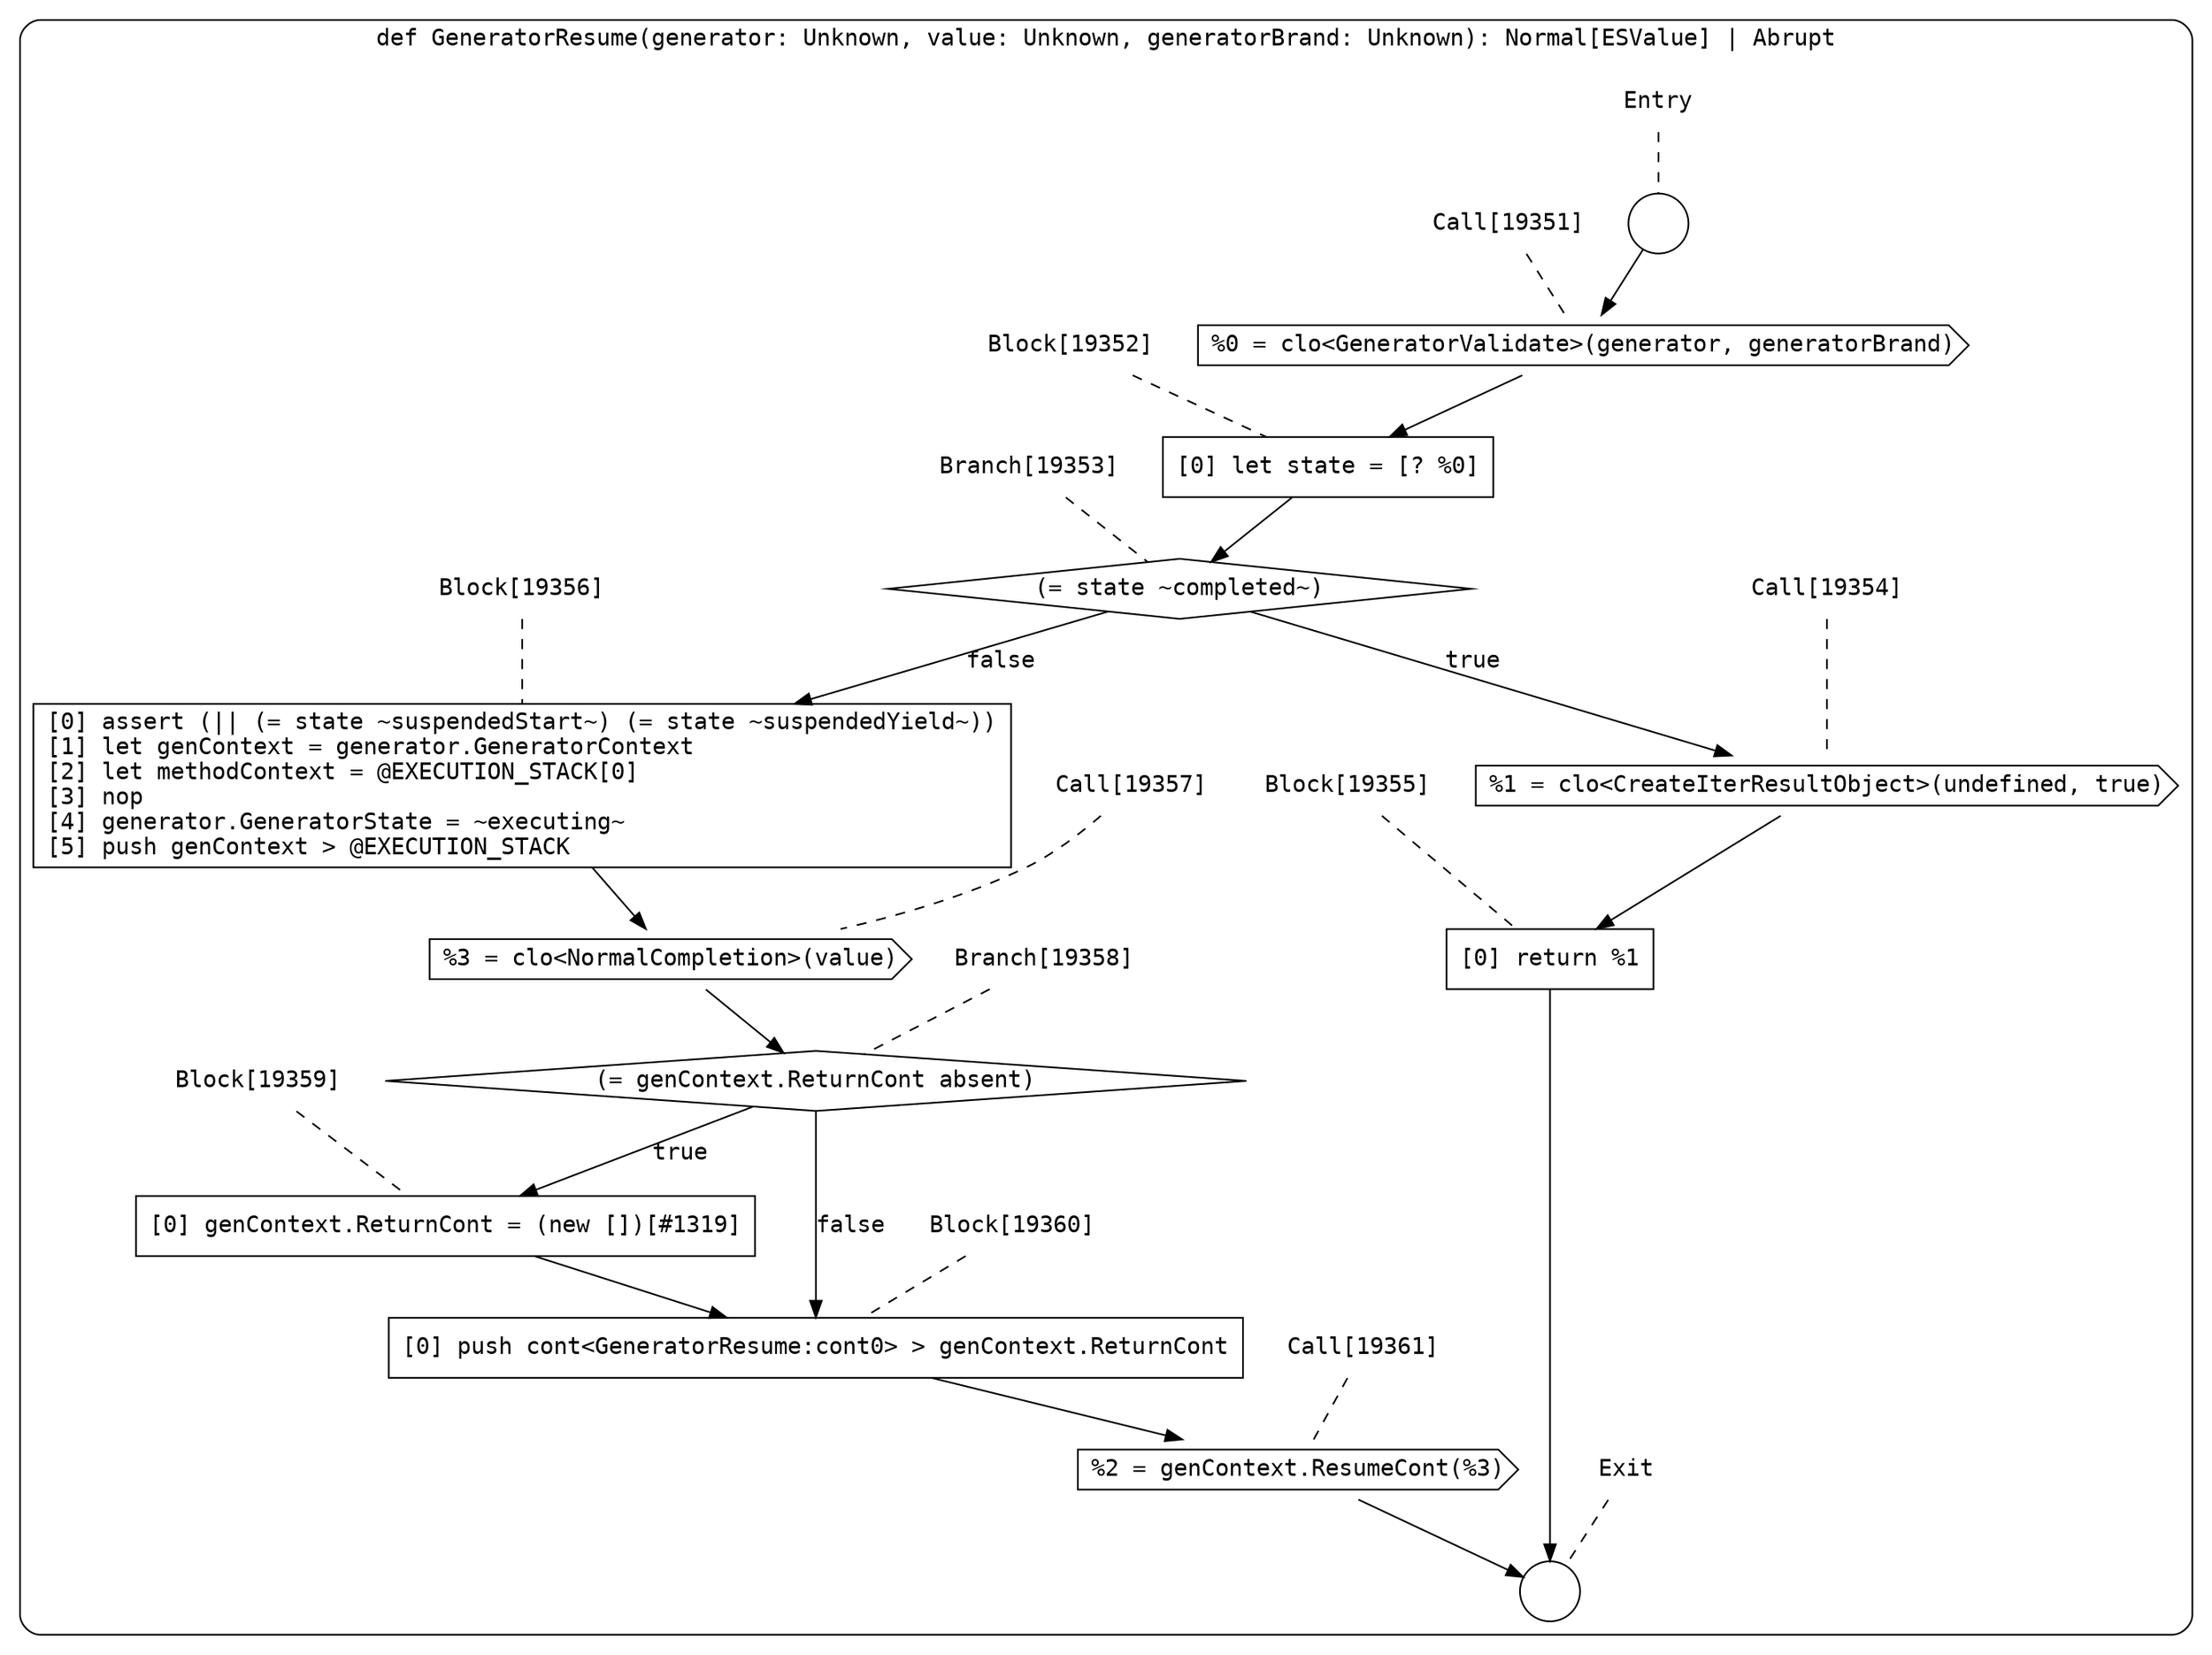 digraph {
  graph [fontname = "Consolas"]
  node [fontname = "Consolas"]
  edge [fontname = "Consolas"]
  subgraph cluster2615 {
    label = "def GeneratorResume(generator: Unknown, value: Unknown, generatorBrand: Unknown): Normal[ESValue] | Abrupt"
    style = rounded
    cluster2615_entry_name [shape=none, label=<<font color="black">Entry</font>>]
    cluster2615_entry_name -> cluster2615_entry [arrowhead=none, color="black", style=dashed]
    cluster2615_entry [shape=circle label=" " color="black" fillcolor="white" style=filled]
    cluster2615_entry -> node19351 [color="black"]
    cluster2615_exit_name [shape=none, label=<<font color="black">Exit</font>>]
    cluster2615_exit_name -> cluster2615_exit [arrowhead=none, color="black", style=dashed]
    cluster2615_exit [shape=circle label=" " color="black" fillcolor="white" style=filled]
    node19351_name [shape=none, label=<<font color="black">Call[19351]</font>>]
    node19351_name -> node19351 [arrowhead=none, color="black", style=dashed]
    node19351 [shape=cds, label=<<font color="black">%0 = clo&lt;GeneratorValidate&gt;(generator, generatorBrand)</font>> color="black" fillcolor="white", style=filled]
    node19351 -> node19352 [color="black"]
    node19352_name [shape=none, label=<<font color="black">Block[19352]</font>>]
    node19352_name -> node19352 [arrowhead=none, color="black", style=dashed]
    node19352 [shape=box, label=<<font color="black">[0] let state = [? %0]<BR ALIGN="LEFT"/></font>> color="black" fillcolor="white", style=filled]
    node19352 -> node19353 [color="black"]
    node19353_name [shape=none, label=<<font color="black">Branch[19353]</font>>]
    node19353_name -> node19353 [arrowhead=none, color="black", style=dashed]
    node19353 [shape=diamond, label=<<font color="black">(= state ~completed~)</font>> color="black" fillcolor="white", style=filled]
    node19353 -> node19354 [label=<<font color="black">true</font>> color="black"]
    node19353 -> node19356 [label=<<font color="black">false</font>> color="black"]
    node19354_name [shape=none, label=<<font color="black">Call[19354]</font>>]
    node19354_name -> node19354 [arrowhead=none, color="black", style=dashed]
    node19354 [shape=cds, label=<<font color="black">%1 = clo&lt;CreateIterResultObject&gt;(undefined, true)</font>> color="black" fillcolor="white", style=filled]
    node19354 -> node19355 [color="black"]
    node19356_name [shape=none, label=<<font color="black">Block[19356]</font>>]
    node19356_name -> node19356 [arrowhead=none, color="black", style=dashed]
    node19356 [shape=box, label=<<font color="black">[0] assert (|| (= state ~suspendedStart~) (= state ~suspendedYield~))<BR ALIGN="LEFT"/>[1] let genContext = generator.GeneratorContext<BR ALIGN="LEFT"/>[2] let methodContext = @EXECUTION_STACK[0]<BR ALIGN="LEFT"/>[3] nop<BR ALIGN="LEFT"/>[4] generator.GeneratorState = ~executing~<BR ALIGN="LEFT"/>[5] push genContext &gt; @EXECUTION_STACK<BR ALIGN="LEFT"/></font>> color="black" fillcolor="white", style=filled]
    node19356 -> node19357 [color="black"]
    node19355_name [shape=none, label=<<font color="black">Block[19355]</font>>]
    node19355_name -> node19355 [arrowhead=none, color="black", style=dashed]
    node19355 [shape=box, label=<<font color="black">[0] return %1<BR ALIGN="LEFT"/></font>> color="black" fillcolor="white", style=filled]
    node19355 -> cluster2615_exit [color="black"]
    node19357_name [shape=none, label=<<font color="black">Call[19357]</font>>]
    node19357_name -> node19357 [arrowhead=none, color="black", style=dashed]
    node19357 [shape=cds, label=<<font color="black">%3 = clo&lt;NormalCompletion&gt;(value)</font>> color="black" fillcolor="white", style=filled]
    node19357 -> node19358 [color="black"]
    node19358_name [shape=none, label=<<font color="black">Branch[19358]</font>>]
    node19358_name -> node19358 [arrowhead=none, color="black", style=dashed]
    node19358 [shape=diamond, label=<<font color="black">(= genContext.ReturnCont absent)</font>> color="black" fillcolor="white", style=filled]
    node19358 -> node19359 [label=<<font color="black">true</font>> color="black"]
    node19358 -> node19360 [label=<<font color="black">false</font>> color="black"]
    node19359_name [shape=none, label=<<font color="black">Block[19359]</font>>]
    node19359_name -> node19359 [arrowhead=none, color="black", style=dashed]
    node19359 [shape=box, label=<<font color="black">[0] genContext.ReturnCont = (new [])[#1319]<BR ALIGN="LEFT"/></font>> color="black" fillcolor="white", style=filled]
    node19359 -> node19360 [color="black"]
    node19360_name [shape=none, label=<<font color="black">Block[19360]</font>>]
    node19360_name -> node19360 [arrowhead=none, color="black", style=dashed]
    node19360 [shape=box, label=<<font color="black">[0] push cont&lt;GeneratorResume:cont0&gt; &gt; genContext.ReturnCont<BR ALIGN="LEFT"/></font>> color="black" fillcolor="white", style=filled]
    node19360 -> node19361 [color="black"]
    node19361_name [shape=none, label=<<font color="black">Call[19361]</font>>]
    node19361_name -> node19361 [arrowhead=none, color="black", style=dashed]
    node19361 [shape=cds, label=<<font color="black">%2 = genContext.ResumeCont(%3)</font>> color="black" fillcolor="white", style=filled]
    node19361 -> cluster2615_exit [color="black"]
  }
}
